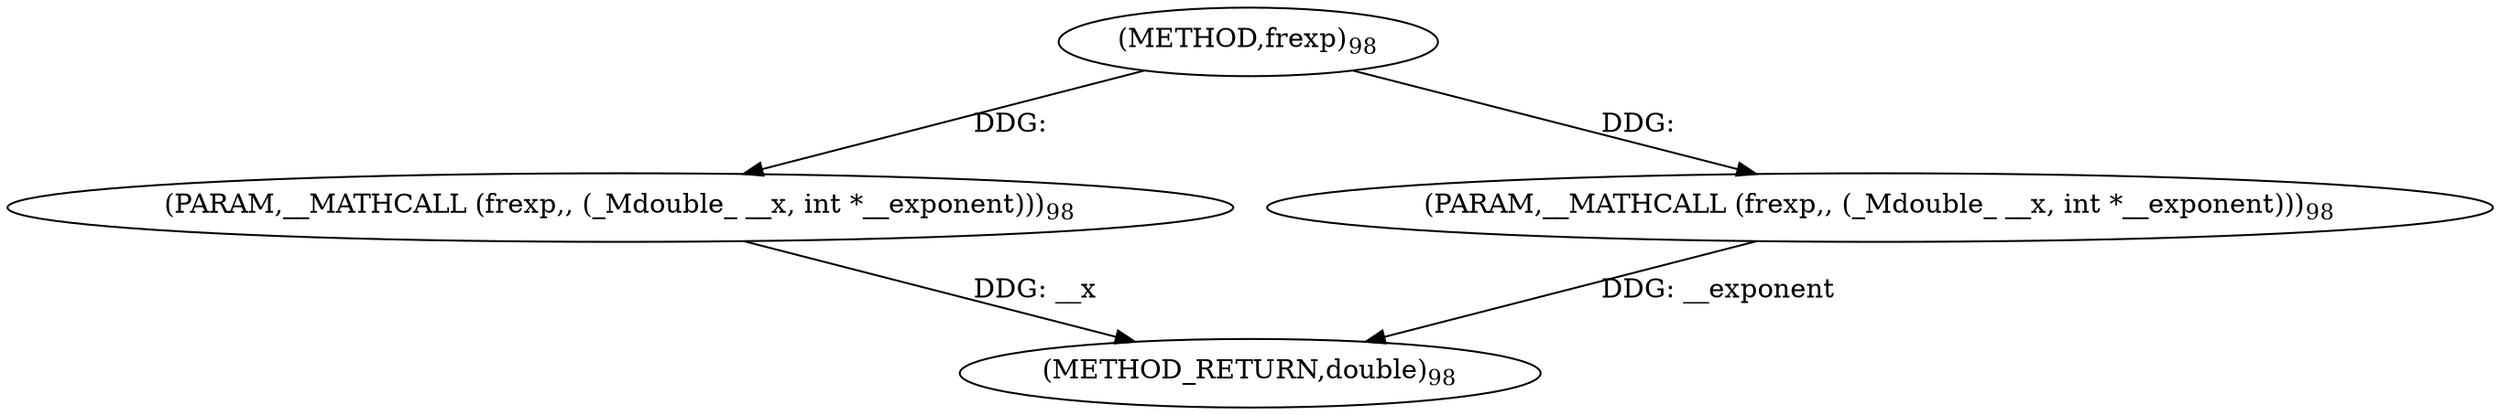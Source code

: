 digraph "frexp" {  
"20547" [label = <(METHOD,frexp)<SUB>98</SUB>> ]
"20550" [label = <(METHOD_RETURN,double)<SUB>98</SUB>> ]
"20548" [label = <(PARAM,__MATHCALL (frexp,, (_Mdouble_ __x, int *__exponent)))<SUB>98</SUB>> ]
"20549" [label = <(PARAM,__MATHCALL (frexp,, (_Mdouble_ __x, int *__exponent)))<SUB>98</SUB>> ]
  "20548" -> "20550"  [ label = "DDG: __x"] 
  "20549" -> "20550"  [ label = "DDG: __exponent"] 
  "20547" -> "20548"  [ label = "DDG: "] 
  "20547" -> "20549"  [ label = "DDG: "] 
}
